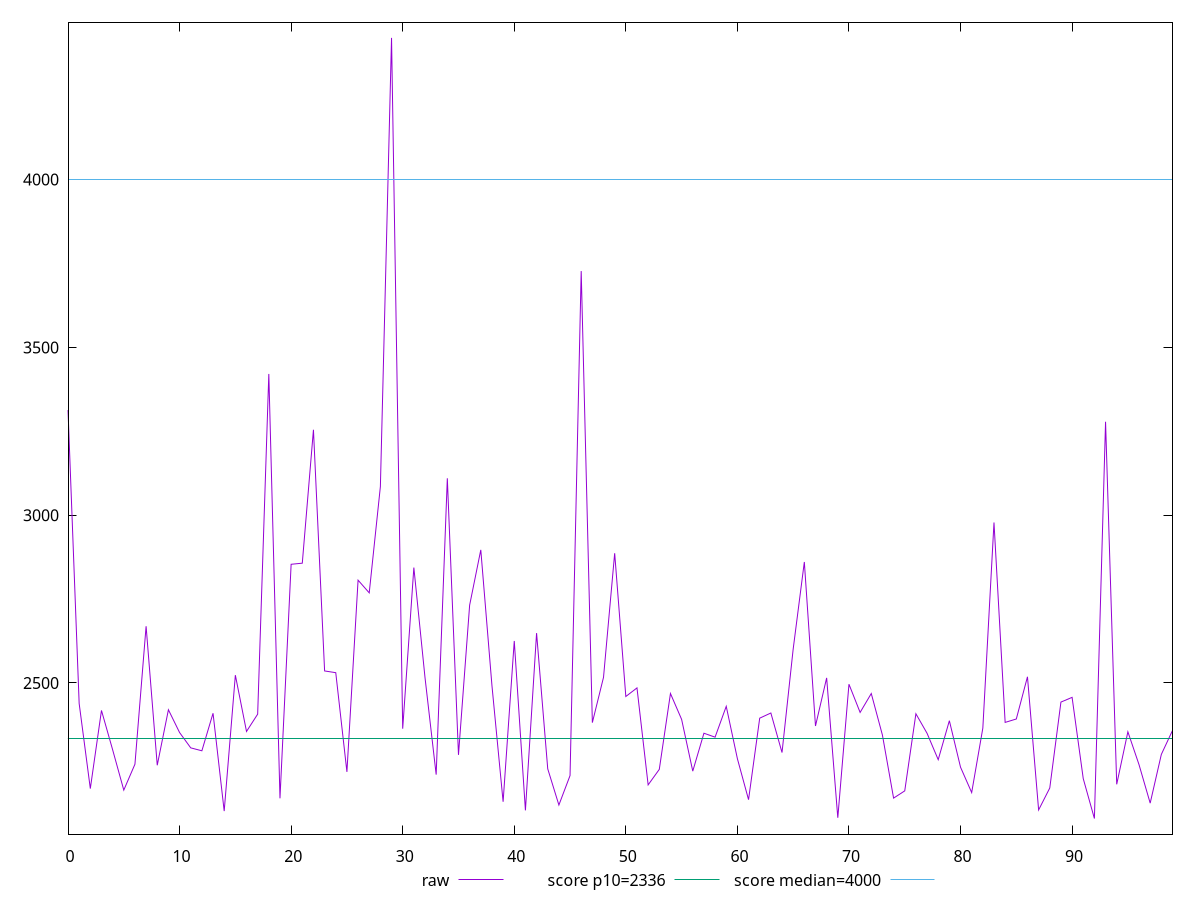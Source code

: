 reset

$raw <<EOF
0 3313.34
1 2438.8464999999997
2 2185.2920000000004
3 2418.129
4 2301.0175
5 2180.7327999999998
6 2257.9579999999996
7 2669.0295000000006
8 2254.7915000000003
9 2420.1584999999995
10 2352.3049999999994
11 2306.6165
12 2297.9004999999997
13 2409.7615
14 2118.1678
15 2523.2615
16 2355.4795000000004
17 2407.0600000000004
18 3420.813
19 2156.285
20 2853.694
21 2856.991
22 3254.528
23 2535.8125
24 2530.6975
25 2235.0700000000006
26 2806.3230000000003
27 2768.5355000000004
28 3085.12
29 4422.305
30 2363.764
31 2843.8449999999993
32 2515.8985000000002
33 2226.817
34 3109.879999999999
35 2285.7165000000005
36 2731.8765000000008
37 2896.629999999999
38 2492.0875000000005
39 2145.9284999999995
40 2625.1040000000003
41 2120.32085
42 2648.5640000000008
43 2244.1475
44 2136.3199999999997
45 2224.1385
46 3727.4699999999993
47 2381.8345
48 2516.8975
49 2886.6435
50 2459.687000000001
51 2485.3049999999994
52 2196.3305
53 2242.617
54 2468.5969999999998
55 2391.5255000000006
56 2237.2560000000003
57 2350.2035
58 2338.518
59 2430.35
60 2274.3269999999998
61 2152.24375
62 2395.115
63 2410.5095
64 2292.6795
65 2601.0425
66 2860.5045
67 2371.841
68 2515.1435
69 2098.224
70 2496.3239999999996
71 2412.2110000000002
72 2468.5420000000004
73 2344.6435
74 2156.8828999999996
75 2178.4170000000004
76 2408.2235
77 2350.0240000000003
78 2271.4110000000005
79 2387.5845
80 2249.0975
81 2173.4342500000002
82 2365.5380000000005
83 2978.133
84 2382.495
85 2392.641
86 2518.4285000000004
87 2121.5965000000006
88 2187.0739999999996
89 2443.084
90 2457.1420000000003
91 2214.915
92 2096.06
93 3278.3900000000003
94 2197.9585
95 2354.4719999999998
96 2256.5085
97 2141.9245
98 2287.152
99 2358.3989999999994
EOF

set key outside below
set xrange [0:99]
set yrange [2049.5351:4468.829900000001]
set trange [2049.5351:4468.829900000001]
set terminal svg size 640, 500 enhanced background rgb 'white'
set output "report_00015_2021-02-09T16-11-33.973Z/first-meaningful-paint/samples/pages+cached+noadtech/raw/values.svg"

plot $raw title "raw" with line, \
     2336 title "score p10=2336", \
     4000 title "score median=4000"

reset
